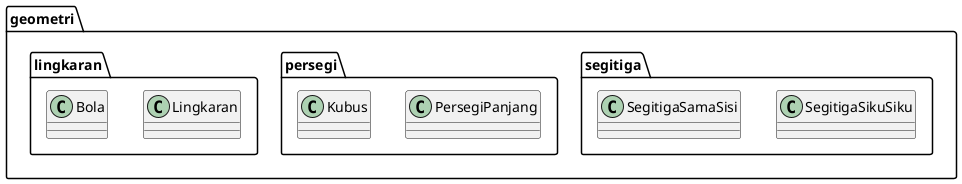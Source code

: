 @startuml

package geometri {

  package segitiga {
    class SegitigaSikuSiku
    class SegitigaSamaSisi
  }

  package persegi {
    class PersegiPanjang
    class Kubus
  }

  package lingkaran {
    class Lingkaran
    class Bola
  }

}

@enduml
